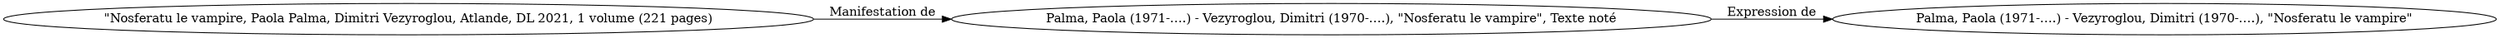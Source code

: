 // Notice UMLRM0010
digraph UMLRM0010 {
	rankdir=LR
	size="20,20"
	UMLRM0010 [label="Palma, Paola (1971-….) - Vezyroglou, Dimitri (1970-….), \"Nosferatu le vampire\""]
	UMLRM0011 [label="Palma, Paola (1971-….) - Vezyroglou, Dimitri (1970-….), \"Nosferatu le vampire\", Texte noté"]
	UMLRM0011 -> UMLRM0010 [label="Expression de"]
	UMLRM0012 [label="\"Nosferatu le vampire, Paola Palma, Dimitri Vezyroglou, Atlande, DL 2021, 1 volume (221 pages)"]
	UMLRM0012 -> UMLRM0011 [label="Manifestation de"]
}
